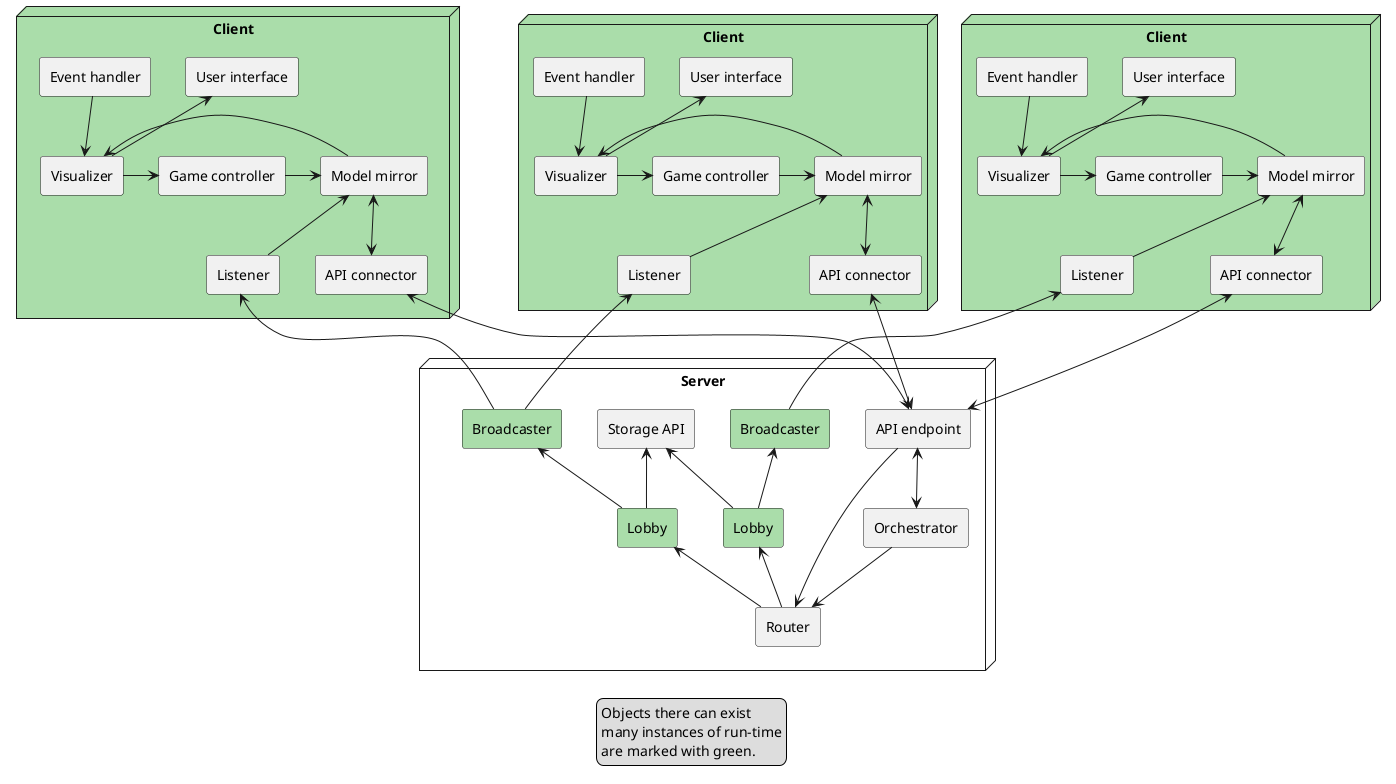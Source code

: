 @startuml
'https://plantuml.com/deployment-diagram

legend
    Objects there can exist
    many instances of run-time
    are marked with green.
end legend

node "Client" as client_0 #ADA {
    agent "Game controller" as controller_0
    agent "Visualizer" as visualizer_0
    agent "Event handler" as event_0
    agent "User interface" as ui_0
    agent "Model mirror" as mirror_0
    agent "API connector" as connector_0
    agent "Listener" as listener_0

    event_0 -down-> visualizer_0
    visualizer_0 -up-> ui_0
    visualizer_0 -right-> controller_0
    controller_0 -right-> mirror_0
    mirror_0 -> visualizer_0
    mirror_0 <-down-> connector_0
    listener_0 -up-> mirror_0
}

node "Client" as client_1 #ADA {
    agent "Game controller" as controller_1
    agent "Visualizer" as visualizer_1
    agent "Event handler" as event_1
    agent "User interface" as ui_1
    agent "Model mirror" as mirror_1
    agent "API connector" as connector_1
    agent "Listener" as listener_1

    event_1 -down-> visualizer_1
    visualizer_1 -up-> ui_1
    visualizer_1 -right-> controller_1
    controller_1 -right-> mirror_1
    mirror_1 -> visualizer_1
    mirror_1 <-down-> connector_1
    listener_1 -up-> mirror_1
}

node "Client" as client_2 #ADA {
    agent "Game controller" as controller_2
    agent "Visualizer" as visualizer_2
    agent "Event handler" as event_2
    agent "User interface" as ui_2
    agent "Model mirror" as mirror_2
    agent "API connector" as connector_2
    agent "Listener" as listener_2

    event_2 -down-> visualizer_2
    visualizer_2 -up-> ui_2
    visualizer_2 -right-> controller_2
    controller_2 -right-> mirror_2
    mirror_2 -> visualizer_2
    mirror_2 <-down-> connector_2
    listener_2 -up-> mirror_2
}

node "Server" as server {
    agent "API endpoint" as endpoint
    agent "Broadcaster" as broadcaster_0 #ADA
    agent "Broadcaster" as broadcaster_1 #ADA
    agent "Storage API" as storage
    agent "Lobby" as model_0 #ADA
    agent "Lobby" as model_1 #ADA
    agent "Orchestrator" as orchestrator
    agent "Router" as router

    endpoint -[hidden]right- broadcaster_0
    broadcaster_0 -[hidden]right- broadcaster_1
    broadcaster_1 -[hidden]right- storage
    model_0 -up-> broadcaster_0
    model_0 -[hidden]right- model_1
    model_0 -up-> storage
    model_1 -up-> broadcaster_1
    model_1 -up-> storage
    orchestrator <-up-> endpoint
    'orchestrator <-up-> storage
    router <-up- endpoint
    router -up-> model_0
    router -up-> model_1
    router <-up- orchestrator
}

client_1 -[hidden]down- server

endpoint <-up-> connector_0
endpoint <-up-> connector_1
endpoint <-up-> connector_2

broadcaster_0 -up-> listener_0
broadcaster_1 -up-> listener_1
broadcaster_1 -[hidden]up-> listener_1
broadcaster_1 -up-> listener_2

@enduml